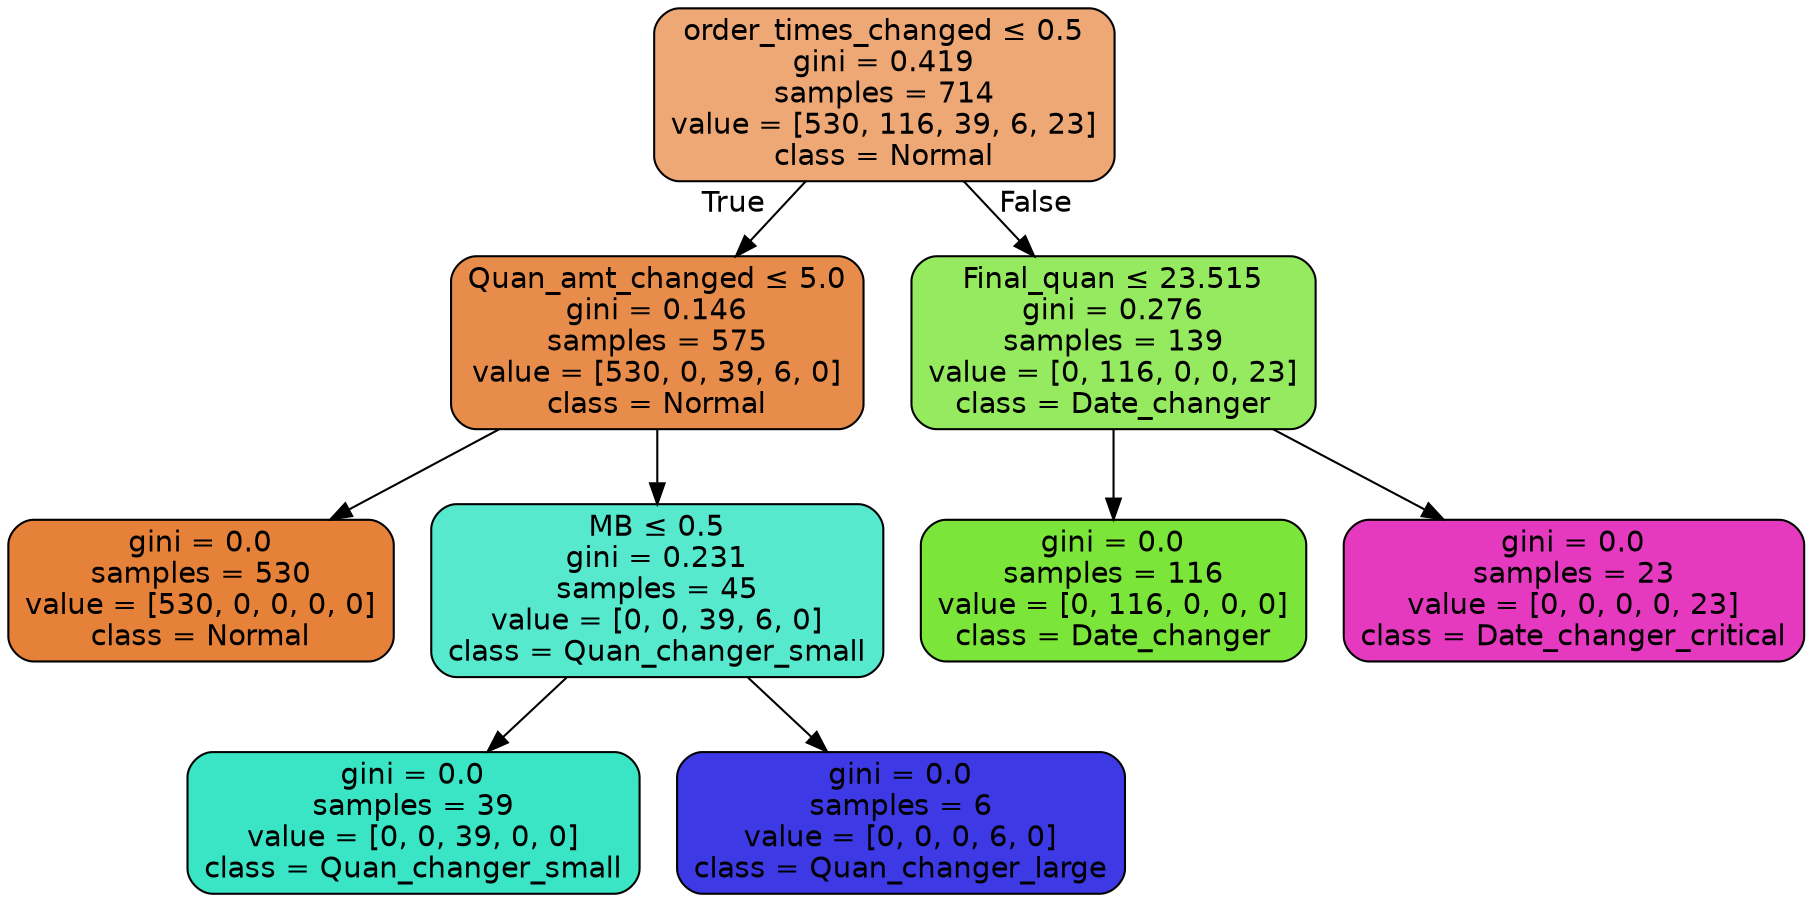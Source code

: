 digraph Tree {
node [shape=box, style="filled, rounded", color="black", fontname=helvetica] ;
edge [fontname=helvetica] ;
0 [label=<order_times_changed &le; 0.5<br/>gini = 0.419<br/>samples = 714<br/>value = [530, 116, 39, 6, 23]<br/>class = Normal>, fillcolor="#eda876"] ;
1 [label=<Quan_amt_changed &le; 5.0<br/>gini = 0.146<br/>samples = 575<br/>value = [530, 0, 39, 6, 0]<br/>class = Normal>, fillcolor="#e78c4a"] ;
0 -> 1 [labeldistance=2.5, labelangle=45, headlabel="True"] ;
2 [label=<gini = 0.0<br/>samples = 530<br/>value = [530, 0, 0, 0, 0]<br/>class = Normal>, fillcolor="#e58139"] ;
1 -> 2 ;
3 [label=<MB &le; 0.5<br/>gini = 0.231<br/>samples = 45<br/>value = [0, 0, 39, 6, 0]<br/>class = Quan_changer_small>, fillcolor="#57e9ce"] ;
1 -> 3 ;
4 [label=<gini = 0.0<br/>samples = 39<br/>value = [0, 0, 39, 0, 0]<br/>class = Quan_changer_small>, fillcolor="#39e5c5"] ;
3 -> 4 ;
5 [label=<gini = 0.0<br/>samples = 6<br/>value = [0, 0, 0, 6, 0]<br/>class = Quan_changer_large>, fillcolor="#3c39e5"] ;
3 -> 5 ;
6 [label=<Final_quan &le; 23.515<br/>gini = 0.276<br/>samples = 139<br/>value = [0, 116, 0, 0, 23]<br/>class = Date_changer>, fillcolor="#95ea60"] ;
0 -> 6 [labeldistance=2.5, labelangle=-45, headlabel="False"] ;
7 [label=<gini = 0.0<br/>samples = 116<br/>value = [0, 116, 0, 0, 0]<br/>class = Date_changer>, fillcolor="#7be539"] ;
6 -> 7 ;
8 [label=<gini = 0.0<br/>samples = 23<br/>value = [0, 0, 0, 0, 23]<br/>class = Date_changer_critical>, fillcolor="#e539c0"] ;
6 -> 8 ;
}